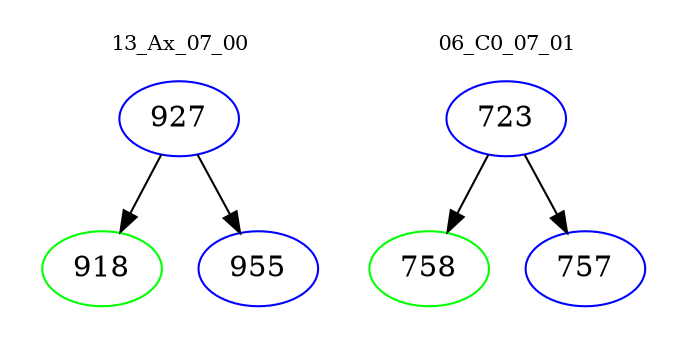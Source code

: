 digraph{
subgraph cluster_0 {
color = white
label = "13_Ax_07_00";
fontsize=10;
T0_927 [label="927", color="blue"]
T0_927 -> T0_918 [color="black"]
T0_918 [label="918", color="green"]
T0_927 -> T0_955 [color="black"]
T0_955 [label="955", color="blue"]
}
subgraph cluster_1 {
color = white
label = "06_C0_07_01";
fontsize=10;
T1_723 [label="723", color="blue"]
T1_723 -> T1_758 [color="black"]
T1_758 [label="758", color="green"]
T1_723 -> T1_757 [color="black"]
T1_757 [label="757", color="blue"]
}
}
